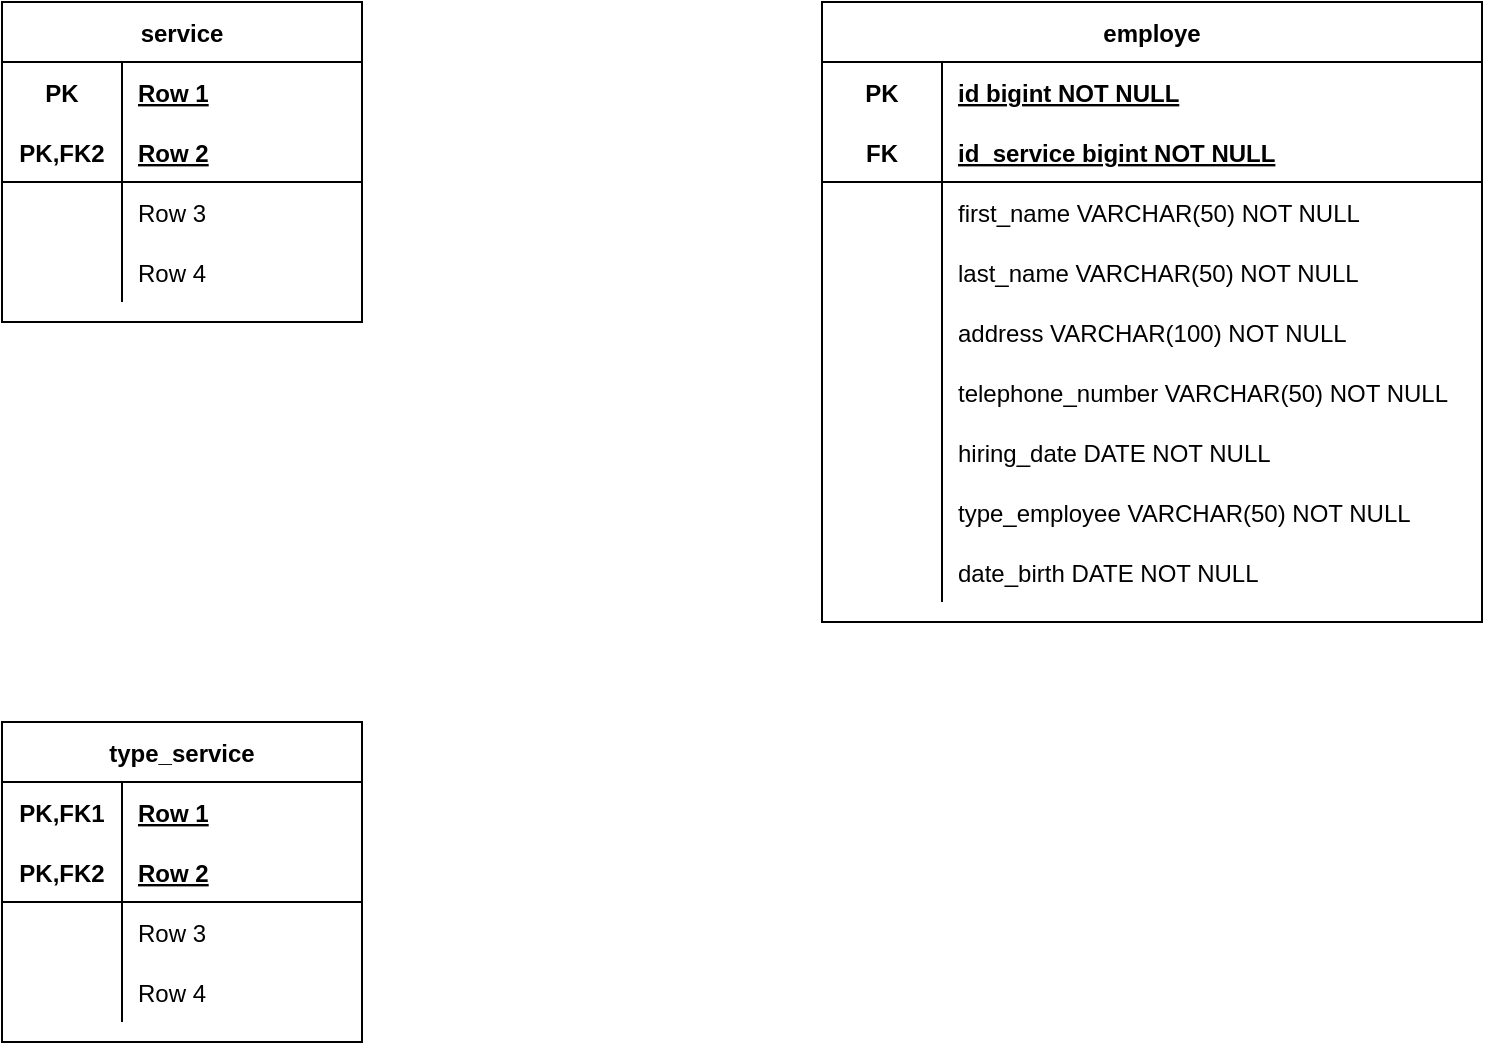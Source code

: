 <mxfile version="14.9.3" type="github">
  <diagram id="R2lEEEUBdFMjLlhIrx00" name="Page-1">
    <mxGraphModel dx="2272" dy="705" grid="1" gridSize="10" guides="1" tooltips="1" connect="1" arrows="1" fold="1" page="1" pageScale="1" pageWidth="850" pageHeight="1100" math="0" shadow="0" extFonts="Permanent Marker^https://fonts.googleapis.com/css?family=Permanent+Marker">
      <root>
        <mxCell id="0" />
        <mxCell id="1" parent="0" />
        <mxCell id="S0gjLGhWarH3GufDuR3c-13" value="employe" style="shape=table;startSize=30;container=1;collapsible=1;childLayout=tableLayout;fixedRows=1;rowLines=0;fontStyle=1;align=center;resizeLast=1;" vertex="1" parent="1">
          <mxGeometry x="280" y="100" width="330" height="310" as="geometry" />
        </mxCell>
        <mxCell id="S0gjLGhWarH3GufDuR3c-14" value="" style="shape=partialRectangle;collapsible=0;dropTarget=0;pointerEvents=0;fillColor=none;top=0;left=0;bottom=0;right=0;points=[[0,0.5],[1,0.5]];portConstraint=eastwest;" vertex="1" parent="S0gjLGhWarH3GufDuR3c-13">
          <mxGeometry y="30" width="330" height="30" as="geometry" />
        </mxCell>
        <mxCell id="S0gjLGhWarH3GufDuR3c-15" value="PK" style="shape=partialRectangle;connectable=0;fillColor=none;top=0;left=0;bottom=0;right=0;fontStyle=1;overflow=hidden;" vertex="1" parent="S0gjLGhWarH3GufDuR3c-14">
          <mxGeometry width="60" height="30" as="geometry" />
        </mxCell>
        <mxCell id="S0gjLGhWarH3GufDuR3c-16" value="id bigint NOT NULL" style="shape=partialRectangle;connectable=0;fillColor=none;top=0;left=0;bottom=0;right=0;align=left;spacingLeft=6;fontStyle=5;overflow=hidden;" vertex="1" parent="S0gjLGhWarH3GufDuR3c-14">
          <mxGeometry x="60" width="270" height="30" as="geometry" />
        </mxCell>
        <mxCell id="S0gjLGhWarH3GufDuR3c-17" value="" style="shape=partialRectangle;collapsible=0;dropTarget=0;pointerEvents=0;fillColor=none;top=0;left=0;bottom=1;right=0;points=[[0,0.5],[1,0.5]];portConstraint=eastwest;" vertex="1" parent="S0gjLGhWarH3GufDuR3c-13">
          <mxGeometry y="60" width="330" height="30" as="geometry" />
        </mxCell>
        <mxCell id="S0gjLGhWarH3GufDuR3c-18" value="FK" style="shape=partialRectangle;connectable=0;fillColor=none;top=0;left=0;bottom=0;right=0;fontStyle=1;overflow=hidden;" vertex="1" parent="S0gjLGhWarH3GufDuR3c-17">
          <mxGeometry width="60" height="30" as="geometry" />
        </mxCell>
        <mxCell id="S0gjLGhWarH3GufDuR3c-19" value="	id_service bigint NOT NULL" style="shape=partialRectangle;connectable=0;fillColor=none;top=0;left=0;bottom=0;right=0;align=left;spacingLeft=6;fontStyle=5;overflow=hidden;" vertex="1" parent="S0gjLGhWarH3GufDuR3c-17">
          <mxGeometry x="60" width="270" height="30" as="geometry" />
        </mxCell>
        <mxCell id="S0gjLGhWarH3GufDuR3c-20" value="" style="shape=partialRectangle;collapsible=0;dropTarget=0;pointerEvents=0;fillColor=none;top=0;left=0;bottom=0;right=0;points=[[0,0.5],[1,0.5]];portConstraint=eastwest;" vertex="1" parent="S0gjLGhWarH3GufDuR3c-13">
          <mxGeometry y="90" width="330" height="30" as="geometry" />
        </mxCell>
        <mxCell id="S0gjLGhWarH3GufDuR3c-21" value="" style="shape=partialRectangle;connectable=0;fillColor=none;top=0;left=0;bottom=0;right=0;editable=1;overflow=hidden;" vertex="1" parent="S0gjLGhWarH3GufDuR3c-20">
          <mxGeometry width="60" height="30" as="geometry" />
        </mxCell>
        <mxCell id="S0gjLGhWarH3GufDuR3c-22" value="first_name VARCHAR(50) NOT NULL" style="shape=partialRectangle;connectable=0;fillColor=none;top=0;left=0;bottom=0;right=0;align=left;spacingLeft=6;overflow=hidden;" vertex="1" parent="S0gjLGhWarH3GufDuR3c-20">
          <mxGeometry x="60" width="270" height="30" as="geometry" />
        </mxCell>
        <mxCell id="S0gjLGhWarH3GufDuR3c-26" value="" style="shape=partialRectangle;collapsible=0;dropTarget=0;pointerEvents=0;fillColor=none;top=0;left=0;bottom=0;right=0;points=[[0,0.5],[1,0.5]];portConstraint=eastwest;" vertex="1" parent="S0gjLGhWarH3GufDuR3c-13">
          <mxGeometry y="120" width="330" height="30" as="geometry" />
        </mxCell>
        <mxCell id="S0gjLGhWarH3GufDuR3c-27" value="" style="shape=partialRectangle;connectable=0;fillColor=none;top=0;left=0;bottom=0;right=0;editable=1;overflow=hidden;" vertex="1" parent="S0gjLGhWarH3GufDuR3c-26">
          <mxGeometry width="60" height="30" as="geometry" />
        </mxCell>
        <mxCell id="S0gjLGhWarH3GufDuR3c-28" value="last_name VARCHAR(50) NOT NULL" style="shape=partialRectangle;connectable=0;fillColor=none;top=0;left=0;bottom=0;right=0;align=left;spacingLeft=6;overflow=hidden;" vertex="1" parent="S0gjLGhWarH3GufDuR3c-26">
          <mxGeometry x="60" width="270" height="30" as="geometry" />
        </mxCell>
        <mxCell id="S0gjLGhWarH3GufDuR3c-29" value="" style="shape=partialRectangle;collapsible=0;dropTarget=0;pointerEvents=0;fillColor=none;top=0;left=0;bottom=0;right=0;points=[[0,0.5],[1,0.5]];portConstraint=eastwest;" vertex="1" parent="S0gjLGhWarH3GufDuR3c-13">
          <mxGeometry y="150" width="330" height="30" as="geometry" />
        </mxCell>
        <mxCell id="S0gjLGhWarH3GufDuR3c-30" value="" style="shape=partialRectangle;connectable=0;fillColor=none;top=0;left=0;bottom=0;right=0;editable=1;overflow=hidden;" vertex="1" parent="S0gjLGhWarH3GufDuR3c-29">
          <mxGeometry width="60" height="30" as="geometry" />
        </mxCell>
        <mxCell id="S0gjLGhWarH3GufDuR3c-31" value="address VARCHAR(100) NOT NULL" style="shape=partialRectangle;connectable=0;fillColor=none;top=0;left=0;bottom=0;right=0;align=left;spacingLeft=6;overflow=hidden;" vertex="1" parent="S0gjLGhWarH3GufDuR3c-29">
          <mxGeometry x="60" width="270" height="30" as="geometry" />
        </mxCell>
        <mxCell id="S0gjLGhWarH3GufDuR3c-32" value="" style="shape=partialRectangle;collapsible=0;dropTarget=0;pointerEvents=0;fillColor=none;top=0;left=0;bottom=0;right=0;points=[[0,0.5],[1,0.5]];portConstraint=eastwest;" vertex="1" parent="S0gjLGhWarH3GufDuR3c-13">
          <mxGeometry y="180" width="330" height="30" as="geometry" />
        </mxCell>
        <mxCell id="S0gjLGhWarH3GufDuR3c-33" value="" style="shape=partialRectangle;connectable=0;fillColor=none;top=0;left=0;bottom=0;right=0;editable=1;overflow=hidden;" vertex="1" parent="S0gjLGhWarH3GufDuR3c-32">
          <mxGeometry width="60" height="30" as="geometry" />
        </mxCell>
        <mxCell id="S0gjLGhWarH3GufDuR3c-34" value="telephone_number VARCHAR(50) NOT NULL" style="shape=partialRectangle;connectable=0;fillColor=none;top=0;left=0;bottom=0;right=0;align=left;spacingLeft=6;overflow=hidden;" vertex="1" parent="S0gjLGhWarH3GufDuR3c-32">
          <mxGeometry x="60" width="270" height="30" as="geometry" />
        </mxCell>
        <mxCell id="S0gjLGhWarH3GufDuR3c-35" value="" style="shape=partialRectangle;collapsible=0;dropTarget=0;pointerEvents=0;fillColor=none;top=0;left=0;bottom=0;right=0;points=[[0,0.5],[1,0.5]];portConstraint=eastwest;" vertex="1" parent="S0gjLGhWarH3GufDuR3c-13">
          <mxGeometry y="210" width="330" height="30" as="geometry" />
        </mxCell>
        <mxCell id="S0gjLGhWarH3GufDuR3c-36" value="" style="shape=partialRectangle;connectable=0;fillColor=none;top=0;left=0;bottom=0;right=0;editable=1;overflow=hidden;" vertex="1" parent="S0gjLGhWarH3GufDuR3c-35">
          <mxGeometry width="60" height="30" as="geometry" />
        </mxCell>
        <mxCell id="S0gjLGhWarH3GufDuR3c-37" value="hiring_date DATE NOT NULL" style="shape=partialRectangle;connectable=0;fillColor=none;top=0;left=0;bottom=0;right=0;align=left;spacingLeft=6;overflow=hidden;" vertex="1" parent="S0gjLGhWarH3GufDuR3c-35">
          <mxGeometry x="60" width="270" height="30" as="geometry" />
        </mxCell>
        <mxCell id="S0gjLGhWarH3GufDuR3c-38" value="" style="shape=partialRectangle;collapsible=0;dropTarget=0;pointerEvents=0;fillColor=none;top=0;left=0;bottom=0;right=0;points=[[0,0.5],[1,0.5]];portConstraint=eastwest;" vertex="1" parent="S0gjLGhWarH3GufDuR3c-13">
          <mxGeometry y="240" width="330" height="30" as="geometry" />
        </mxCell>
        <mxCell id="S0gjLGhWarH3GufDuR3c-39" value="" style="shape=partialRectangle;connectable=0;fillColor=none;top=0;left=0;bottom=0;right=0;editable=1;overflow=hidden;" vertex="1" parent="S0gjLGhWarH3GufDuR3c-38">
          <mxGeometry width="60" height="30" as="geometry" />
        </mxCell>
        <mxCell id="S0gjLGhWarH3GufDuR3c-40" value="type_employee VARCHAR(50) NOT NULL" style="shape=partialRectangle;connectable=0;fillColor=none;top=0;left=0;bottom=0;right=0;align=left;spacingLeft=6;overflow=hidden;" vertex="1" parent="S0gjLGhWarH3GufDuR3c-38">
          <mxGeometry x="60" width="270" height="30" as="geometry" />
        </mxCell>
        <mxCell id="S0gjLGhWarH3GufDuR3c-23" value="" style="shape=partialRectangle;collapsible=0;dropTarget=0;pointerEvents=0;fillColor=none;top=0;left=0;bottom=0;right=0;points=[[0,0.5],[1,0.5]];portConstraint=eastwest;" vertex="1" parent="S0gjLGhWarH3GufDuR3c-13">
          <mxGeometry y="270" width="330" height="30" as="geometry" />
        </mxCell>
        <mxCell id="S0gjLGhWarH3GufDuR3c-24" value="" style="shape=partialRectangle;connectable=0;fillColor=none;top=0;left=0;bottom=0;right=0;editable=1;overflow=hidden;" vertex="1" parent="S0gjLGhWarH3GufDuR3c-23">
          <mxGeometry width="60" height="30" as="geometry" />
        </mxCell>
        <mxCell id="S0gjLGhWarH3GufDuR3c-25" value="date_birth DATE NOT NULL" style="shape=partialRectangle;connectable=0;fillColor=none;top=0;left=0;bottom=0;right=0;align=left;spacingLeft=6;overflow=hidden;" vertex="1" parent="S0gjLGhWarH3GufDuR3c-23">
          <mxGeometry x="60" width="270" height="30" as="geometry" />
        </mxCell>
        <mxCell id="S0gjLGhWarH3GufDuR3c-41" value="service" style="shape=table;startSize=30;container=1;collapsible=1;childLayout=tableLayout;fixedRows=1;rowLines=0;fontStyle=1;align=center;resizeLast=1;" vertex="1" parent="1">
          <mxGeometry x="-130" y="100" width="180" height="160" as="geometry" />
        </mxCell>
        <mxCell id="S0gjLGhWarH3GufDuR3c-42" value="" style="shape=partialRectangle;collapsible=0;dropTarget=0;pointerEvents=0;fillColor=none;top=0;left=0;bottom=0;right=0;points=[[0,0.5],[1,0.5]];portConstraint=eastwest;" vertex="1" parent="S0gjLGhWarH3GufDuR3c-41">
          <mxGeometry y="30" width="180" height="30" as="geometry" />
        </mxCell>
        <mxCell id="S0gjLGhWarH3GufDuR3c-43" value="PK" style="shape=partialRectangle;connectable=0;fillColor=none;top=0;left=0;bottom=0;right=0;fontStyle=1;overflow=hidden;" vertex="1" parent="S0gjLGhWarH3GufDuR3c-42">
          <mxGeometry width="60" height="30" as="geometry" />
        </mxCell>
        <mxCell id="S0gjLGhWarH3GufDuR3c-44" value="Row 1" style="shape=partialRectangle;connectable=0;fillColor=none;top=0;left=0;bottom=0;right=0;align=left;spacingLeft=6;fontStyle=5;overflow=hidden;" vertex="1" parent="S0gjLGhWarH3GufDuR3c-42">
          <mxGeometry x="60" width="120" height="30" as="geometry" />
        </mxCell>
        <mxCell id="S0gjLGhWarH3GufDuR3c-45" value="" style="shape=partialRectangle;collapsible=0;dropTarget=0;pointerEvents=0;fillColor=none;top=0;left=0;bottom=1;right=0;points=[[0,0.5],[1,0.5]];portConstraint=eastwest;" vertex="1" parent="S0gjLGhWarH3GufDuR3c-41">
          <mxGeometry y="60" width="180" height="30" as="geometry" />
        </mxCell>
        <mxCell id="S0gjLGhWarH3GufDuR3c-46" value="PK,FK2" style="shape=partialRectangle;connectable=0;fillColor=none;top=0;left=0;bottom=0;right=0;fontStyle=1;overflow=hidden;" vertex="1" parent="S0gjLGhWarH3GufDuR3c-45">
          <mxGeometry width="60" height="30" as="geometry" />
        </mxCell>
        <mxCell id="S0gjLGhWarH3GufDuR3c-47" value="Row 2" style="shape=partialRectangle;connectable=0;fillColor=none;top=0;left=0;bottom=0;right=0;align=left;spacingLeft=6;fontStyle=5;overflow=hidden;" vertex="1" parent="S0gjLGhWarH3GufDuR3c-45">
          <mxGeometry x="60" width="120" height="30" as="geometry" />
        </mxCell>
        <mxCell id="S0gjLGhWarH3GufDuR3c-48" value="" style="shape=partialRectangle;collapsible=0;dropTarget=0;pointerEvents=0;fillColor=none;top=0;left=0;bottom=0;right=0;points=[[0,0.5],[1,0.5]];portConstraint=eastwest;" vertex="1" parent="S0gjLGhWarH3GufDuR3c-41">
          <mxGeometry y="90" width="180" height="30" as="geometry" />
        </mxCell>
        <mxCell id="S0gjLGhWarH3GufDuR3c-49" value="" style="shape=partialRectangle;connectable=0;fillColor=none;top=0;left=0;bottom=0;right=0;editable=1;overflow=hidden;" vertex="1" parent="S0gjLGhWarH3GufDuR3c-48">
          <mxGeometry width="60" height="30" as="geometry" />
        </mxCell>
        <mxCell id="S0gjLGhWarH3GufDuR3c-50" value="Row 3" style="shape=partialRectangle;connectable=0;fillColor=none;top=0;left=0;bottom=0;right=0;align=left;spacingLeft=6;overflow=hidden;" vertex="1" parent="S0gjLGhWarH3GufDuR3c-48">
          <mxGeometry x="60" width="120" height="30" as="geometry" />
        </mxCell>
        <mxCell id="S0gjLGhWarH3GufDuR3c-51" value="" style="shape=partialRectangle;collapsible=0;dropTarget=0;pointerEvents=0;fillColor=none;top=0;left=0;bottom=0;right=0;points=[[0,0.5],[1,0.5]];portConstraint=eastwest;" vertex="1" parent="S0gjLGhWarH3GufDuR3c-41">
          <mxGeometry y="120" width="180" height="30" as="geometry" />
        </mxCell>
        <mxCell id="S0gjLGhWarH3GufDuR3c-52" value="" style="shape=partialRectangle;connectable=0;fillColor=none;top=0;left=0;bottom=0;right=0;editable=1;overflow=hidden;" vertex="1" parent="S0gjLGhWarH3GufDuR3c-51">
          <mxGeometry width="60" height="30" as="geometry" />
        </mxCell>
        <mxCell id="S0gjLGhWarH3GufDuR3c-53" value="Row 4" style="shape=partialRectangle;connectable=0;fillColor=none;top=0;left=0;bottom=0;right=0;align=left;spacingLeft=6;overflow=hidden;" vertex="1" parent="S0gjLGhWarH3GufDuR3c-51">
          <mxGeometry x="60" width="120" height="30" as="geometry" />
        </mxCell>
        <mxCell id="S0gjLGhWarH3GufDuR3c-54" value="type_service" style="shape=table;startSize=30;container=1;collapsible=1;childLayout=tableLayout;fixedRows=1;rowLines=0;fontStyle=1;align=center;resizeLast=1;" vertex="1" parent="1">
          <mxGeometry x="-130" y="460" width="180" height="160" as="geometry" />
        </mxCell>
        <mxCell id="S0gjLGhWarH3GufDuR3c-55" value="" style="shape=partialRectangle;collapsible=0;dropTarget=0;pointerEvents=0;fillColor=none;top=0;left=0;bottom=0;right=0;points=[[0,0.5],[1,0.5]];portConstraint=eastwest;" vertex="1" parent="S0gjLGhWarH3GufDuR3c-54">
          <mxGeometry y="30" width="180" height="30" as="geometry" />
        </mxCell>
        <mxCell id="S0gjLGhWarH3GufDuR3c-56" value="PK,FK1" style="shape=partialRectangle;connectable=0;fillColor=none;top=0;left=0;bottom=0;right=0;fontStyle=1;overflow=hidden;" vertex="1" parent="S0gjLGhWarH3GufDuR3c-55">
          <mxGeometry width="60" height="30" as="geometry" />
        </mxCell>
        <mxCell id="S0gjLGhWarH3GufDuR3c-57" value="Row 1" style="shape=partialRectangle;connectable=0;fillColor=none;top=0;left=0;bottom=0;right=0;align=left;spacingLeft=6;fontStyle=5;overflow=hidden;" vertex="1" parent="S0gjLGhWarH3GufDuR3c-55">
          <mxGeometry x="60" width="120" height="30" as="geometry" />
        </mxCell>
        <mxCell id="S0gjLGhWarH3GufDuR3c-58" value="" style="shape=partialRectangle;collapsible=0;dropTarget=0;pointerEvents=0;fillColor=none;top=0;left=0;bottom=1;right=0;points=[[0,0.5],[1,0.5]];portConstraint=eastwest;" vertex="1" parent="S0gjLGhWarH3GufDuR3c-54">
          <mxGeometry y="60" width="180" height="30" as="geometry" />
        </mxCell>
        <mxCell id="S0gjLGhWarH3GufDuR3c-59" value="PK,FK2" style="shape=partialRectangle;connectable=0;fillColor=none;top=0;left=0;bottom=0;right=0;fontStyle=1;overflow=hidden;" vertex="1" parent="S0gjLGhWarH3GufDuR3c-58">
          <mxGeometry width="60" height="30" as="geometry" />
        </mxCell>
        <mxCell id="S0gjLGhWarH3GufDuR3c-60" value="Row 2" style="shape=partialRectangle;connectable=0;fillColor=none;top=0;left=0;bottom=0;right=0;align=left;spacingLeft=6;fontStyle=5;overflow=hidden;" vertex="1" parent="S0gjLGhWarH3GufDuR3c-58">
          <mxGeometry x="60" width="120" height="30" as="geometry" />
        </mxCell>
        <mxCell id="S0gjLGhWarH3GufDuR3c-61" value="" style="shape=partialRectangle;collapsible=0;dropTarget=0;pointerEvents=0;fillColor=none;top=0;left=0;bottom=0;right=0;points=[[0,0.5],[1,0.5]];portConstraint=eastwest;" vertex="1" parent="S0gjLGhWarH3GufDuR3c-54">
          <mxGeometry y="90" width="180" height="30" as="geometry" />
        </mxCell>
        <mxCell id="S0gjLGhWarH3GufDuR3c-62" value="" style="shape=partialRectangle;connectable=0;fillColor=none;top=0;left=0;bottom=0;right=0;editable=1;overflow=hidden;" vertex="1" parent="S0gjLGhWarH3GufDuR3c-61">
          <mxGeometry width="60" height="30" as="geometry" />
        </mxCell>
        <mxCell id="S0gjLGhWarH3GufDuR3c-63" value="Row 3" style="shape=partialRectangle;connectable=0;fillColor=none;top=0;left=0;bottom=0;right=0;align=left;spacingLeft=6;overflow=hidden;" vertex="1" parent="S0gjLGhWarH3GufDuR3c-61">
          <mxGeometry x="60" width="120" height="30" as="geometry" />
        </mxCell>
        <mxCell id="S0gjLGhWarH3GufDuR3c-64" value="" style="shape=partialRectangle;collapsible=0;dropTarget=0;pointerEvents=0;fillColor=none;top=0;left=0;bottom=0;right=0;points=[[0,0.5],[1,0.5]];portConstraint=eastwest;" vertex="1" parent="S0gjLGhWarH3GufDuR3c-54">
          <mxGeometry y="120" width="180" height="30" as="geometry" />
        </mxCell>
        <mxCell id="S0gjLGhWarH3GufDuR3c-65" value="" style="shape=partialRectangle;connectable=0;fillColor=none;top=0;left=0;bottom=0;right=0;editable=1;overflow=hidden;" vertex="1" parent="S0gjLGhWarH3GufDuR3c-64">
          <mxGeometry width="60" height="30" as="geometry" />
        </mxCell>
        <mxCell id="S0gjLGhWarH3GufDuR3c-66" value="Row 4" style="shape=partialRectangle;connectable=0;fillColor=none;top=0;left=0;bottom=0;right=0;align=left;spacingLeft=6;overflow=hidden;" vertex="1" parent="S0gjLGhWarH3GufDuR3c-64">
          <mxGeometry x="60" width="120" height="30" as="geometry" />
        </mxCell>
      </root>
    </mxGraphModel>
  </diagram>
</mxfile>
